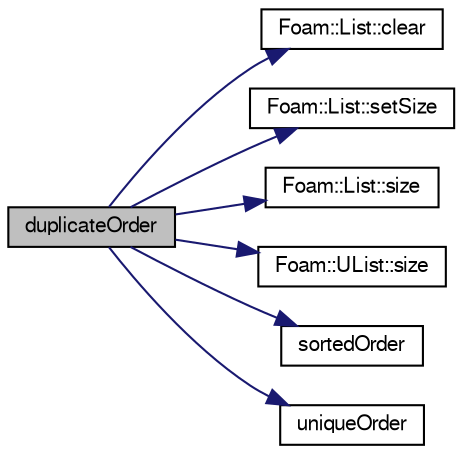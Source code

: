 digraph "duplicateOrder"
{
  bgcolor="transparent";
  edge [fontname="FreeSans",fontsize="10",labelfontname="FreeSans",labelfontsize="10"];
  node [fontname="FreeSans",fontsize="10",shape=record];
  rankdir="LR";
  Node9207 [label="duplicateOrder",height=0.2,width=0.4,color="black", fillcolor="grey75", style="filled", fontcolor="black"];
  Node9207 -> Node9208 [color="midnightblue",fontsize="10",style="solid",fontname="FreeSans"];
  Node9208 [label="Foam::List::clear",height=0.2,width=0.4,color="black",URL="$a25694.html#ac8bb3912a3ce86b15842e79d0b421204",tooltip="Clear the list, i.e. set size to zero. "];
  Node9207 -> Node9209 [color="midnightblue",fontsize="10",style="solid",fontname="FreeSans"];
  Node9209 [label="Foam::List::setSize",height=0.2,width=0.4,color="black",URL="$a25694.html#aedb985ffeaf1bdbfeccc2a8730405703",tooltip="Reset size of List. "];
  Node9207 -> Node9210 [color="midnightblue",fontsize="10",style="solid",fontname="FreeSans"];
  Node9210 [label="Foam::List::size",height=0.2,width=0.4,color="black",URL="$a25694.html#a8a5f6fa29bd4b500caf186f60245b384",tooltip="Override size to be inconsistent with allocated storage. "];
  Node9207 -> Node9211 [color="midnightblue",fontsize="10",style="solid",fontname="FreeSans"];
  Node9211 [label="Foam::UList::size",height=0.2,width=0.4,color="black",URL="$a25698.html#a47b3bf30da1eb3ab8076b5fbe00e0494",tooltip="Return the number of elements in the UList. "];
  Node9207 -> Node9212 [color="midnightblue",fontsize="10",style="solid",fontname="FreeSans"];
  Node9212 [label="sortedOrder",height=0.2,width=0.4,color="black",URL="$a21124.html#acf128ea037506c14446998bb7ca39264",tooltip="Generate the (stable) sort order for the list. "];
  Node9207 -> Node9213 [color="midnightblue",fontsize="10",style="solid",fontname="FreeSans"];
  Node9213 [label="uniqueOrder",height=0.2,width=0.4,color="black",URL="$a21124.html#ac8f24088cf436ea721d28e233503a68b",tooltip="Generate (sorted) indices corresponding to unique list values. "];
}
